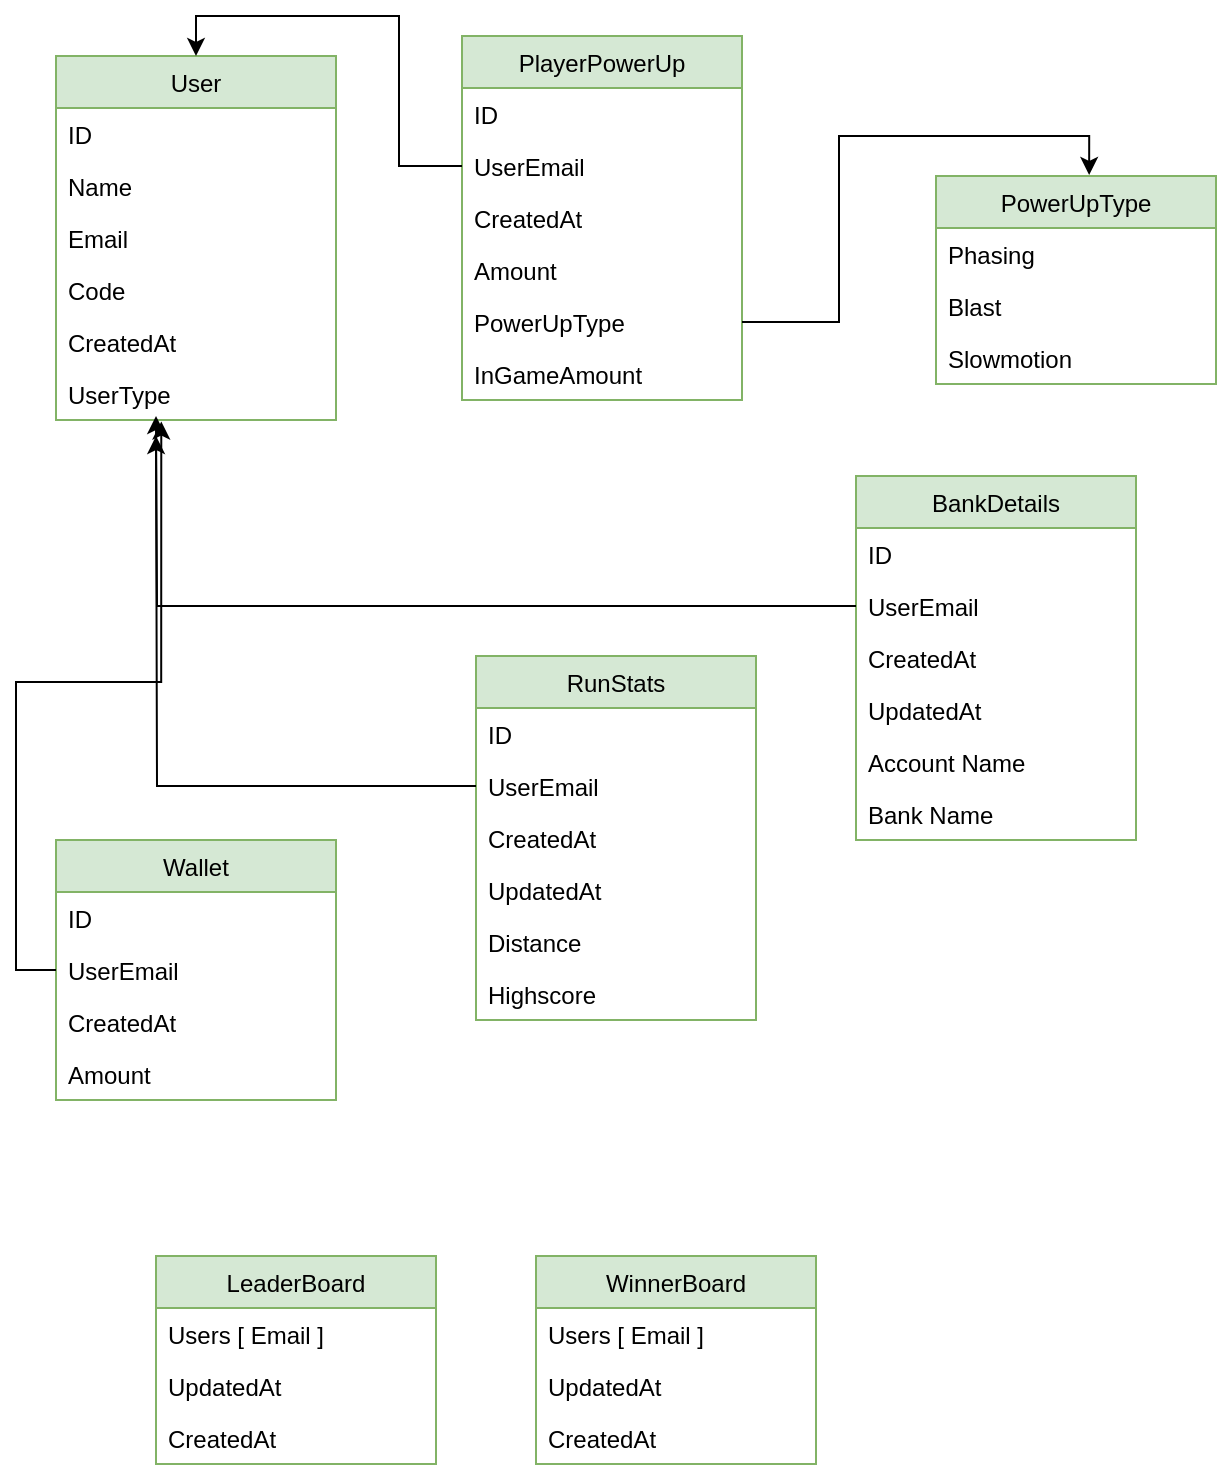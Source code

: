 <mxfile version="15.7.3" type="device"><diagram name="Page-1" id="efa7a0a1-bf9b-a30e-e6df-94a7791c09e9"><mxGraphModel dx="1038" dy="641" grid="1" gridSize="10" guides="1" tooltips="1" connect="1" arrows="1" fold="1" page="1" pageScale="1" pageWidth="826" pageHeight="1169" background="none" math="0" shadow="0"><root><mxCell id="0"/><mxCell id="1" parent="0"/><mxCell id="PRhrmwMYf7jEGH91dyi_-116" value="PlayerPowerUp" style="swimlane;fontStyle=0;childLayout=stackLayout;horizontal=1;startSize=26;fillColor=#d5e8d4;horizontalStack=0;resizeParent=1;resizeParentMax=0;resizeLast=0;collapsible=1;marginBottom=0;strokeColor=#82b366;" parent="1" vertex="1"><mxGeometry x="273" y="140" width="140" height="182" as="geometry"><mxRectangle x="710" y="190" width="120" height="26" as="alternateBounds"/></mxGeometry></mxCell><mxCell id="PRhrmwMYf7jEGH91dyi_-117" value="ID" style="text;strokeColor=none;fillColor=none;align=left;verticalAlign=top;spacingLeft=4;spacingRight=4;overflow=hidden;rotatable=0;points=[[0,0.5],[1,0.5]];portConstraint=eastwest;" parent="PRhrmwMYf7jEGH91dyi_-116" vertex="1"><mxGeometry y="26" width="140" height="26" as="geometry"/></mxCell><mxCell id="PRhrmwMYf7jEGH91dyi_-118" value="UserEmail" style="text;strokeColor=none;fillColor=none;align=left;verticalAlign=top;spacingLeft=4;spacingRight=4;overflow=hidden;rotatable=0;points=[[0,0.5],[1,0.5]];portConstraint=eastwest;" parent="PRhrmwMYf7jEGH91dyi_-116" vertex="1"><mxGeometry y="52" width="140" height="26" as="geometry"/></mxCell><mxCell id="PRhrmwMYf7jEGH91dyi_-119" value="CreatedAt&#10;&#10;" style="text;strokeColor=none;fillColor=none;align=left;verticalAlign=top;spacingLeft=4;spacingRight=4;overflow=hidden;rotatable=0;points=[[0,0.5],[1,0.5]];portConstraint=eastwest;" parent="PRhrmwMYf7jEGH91dyi_-116" vertex="1"><mxGeometry y="78" width="140" height="26" as="geometry"/></mxCell><mxCell id="PRhrmwMYf7jEGH91dyi_-120" value="Amount" style="text;strokeColor=none;fillColor=none;align=left;verticalAlign=top;spacingLeft=4;spacingRight=4;overflow=hidden;rotatable=0;points=[[0,0.5],[1,0.5]];portConstraint=eastwest;" parent="PRhrmwMYf7jEGH91dyi_-116" vertex="1"><mxGeometry y="104" width="140" height="26" as="geometry"/></mxCell><mxCell id="PRhrmwMYf7jEGH91dyi_-121" value="PowerUpType" style="text;strokeColor=none;fillColor=none;align=left;verticalAlign=top;spacingLeft=4;spacingRight=4;overflow=hidden;rotatable=0;points=[[0,0.5],[1,0.5]];portConstraint=eastwest;" parent="PRhrmwMYf7jEGH91dyi_-116" vertex="1"><mxGeometry y="130" width="140" height="26" as="geometry"/></mxCell><mxCell id="PRhrmwMYf7jEGH91dyi_-122" value="InGameAmount" style="text;strokeColor=none;fillColor=none;align=left;verticalAlign=top;spacingLeft=4;spacingRight=4;overflow=hidden;rotatable=0;points=[[0,0.5],[1,0.5]];portConstraint=eastwest;" parent="PRhrmwMYf7jEGH91dyi_-116" vertex="1"><mxGeometry y="156" width="140" height="26" as="geometry"/></mxCell><mxCell id="PRhrmwMYf7jEGH91dyi_-123" value="User" style="swimlane;fontStyle=0;childLayout=stackLayout;horizontal=1;startSize=26;fillColor=#d5e8d4;horizontalStack=0;resizeParent=1;resizeParentMax=0;resizeLast=0;collapsible=1;marginBottom=0;strokeColor=#82b366;" parent="1" vertex="1"><mxGeometry x="70" y="150.0" width="140" height="182" as="geometry"><mxRectangle x="710" y="190" width="120" height="26" as="alternateBounds"/></mxGeometry></mxCell><mxCell id="PRhrmwMYf7jEGH91dyi_-124" value="ID" style="text;strokeColor=none;fillColor=none;align=left;verticalAlign=top;spacingLeft=4;spacingRight=4;overflow=hidden;rotatable=0;points=[[0,0.5],[1,0.5]];portConstraint=eastwest;" parent="PRhrmwMYf7jEGH91dyi_-123" vertex="1"><mxGeometry y="26" width="140" height="26" as="geometry"/></mxCell><mxCell id="PRhrmwMYf7jEGH91dyi_-125" value="Name" style="text;strokeColor=none;fillColor=none;align=left;verticalAlign=top;spacingLeft=4;spacingRight=4;overflow=hidden;rotatable=0;points=[[0,0.5],[1,0.5]];portConstraint=eastwest;" parent="PRhrmwMYf7jEGH91dyi_-123" vertex="1"><mxGeometry y="52" width="140" height="26" as="geometry"/></mxCell><mxCell id="PRhrmwMYf7jEGH91dyi_-126" value="Email" style="text;strokeColor=none;fillColor=none;align=left;verticalAlign=top;spacingLeft=4;spacingRight=4;overflow=hidden;rotatable=0;points=[[0,0.5],[1,0.5]];portConstraint=eastwest;" parent="PRhrmwMYf7jEGH91dyi_-123" vertex="1"><mxGeometry y="78" width="140" height="26" as="geometry"/></mxCell><mxCell id="PRhrmwMYf7jEGH91dyi_-127" value="Code" style="text;strokeColor=none;fillColor=none;align=left;verticalAlign=top;spacingLeft=4;spacingRight=4;overflow=hidden;rotatable=0;points=[[0,0.5],[1,0.5]];portConstraint=eastwest;" parent="PRhrmwMYf7jEGH91dyi_-123" vertex="1"><mxGeometry y="104" width="140" height="26" as="geometry"/></mxCell><mxCell id="PRhrmwMYf7jEGH91dyi_-128" value="CreatedAt" style="text;strokeColor=none;fillColor=none;align=left;verticalAlign=top;spacingLeft=4;spacingRight=4;overflow=hidden;rotatable=0;points=[[0,0.5],[1,0.5]];portConstraint=eastwest;" parent="PRhrmwMYf7jEGH91dyi_-123" vertex="1"><mxGeometry y="130" width="140" height="26" as="geometry"/></mxCell><mxCell id="PRhrmwMYf7jEGH91dyi_-129" value="UserType" style="text;strokeColor=none;fillColor=none;align=left;verticalAlign=top;spacingLeft=4;spacingRight=4;overflow=hidden;rotatable=0;points=[[0,0.5],[1,0.5]];portConstraint=eastwest;" parent="PRhrmwMYf7jEGH91dyi_-123" vertex="1"><mxGeometry y="156" width="140" height="26" as="geometry"/></mxCell><mxCell id="PRhrmwMYf7jEGH91dyi_-130" value="Wallet" style="swimlane;fontStyle=0;childLayout=stackLayout;horizontal=1;startSize=26;fillColor=#d5e8d4;horizontalStack=0;resizeParent=1;resizeParentMax=0;resizeLast=0;collapsible=1;marginBottom=0;strokeColor=#82b366;" parent="1" vertex="1"><mxGeometry x="70" y="542" width="140" height="130" as="geometry"><mxRectangle x="710" y="190" width="120" height="26" as="alternateBounds"/></mxGeometry></mxCell><mxCell id="PRhrmwMYf7jEGH91dyi_-131" value="ID" style="text;strokeColor=none;fillColor=none;align=left;verticalAlign=top;spacingLeft=4;spacingRight=4;overflow=hidden;rotatable=0;points=[[0,0.5],[1,0.5]];portConstraint=eastwest;" parent="PRhrmwMYf7jEGH91dyi_-130" vertex="1"><mxGeometry y="26" width="140" height="26" as="geometry"/></mxCell><mxCell id="PRhrmwMYf7jEGH91dyi_-132" value="UserEmail" style="text;strokeColor=none;fillColor=none;align=left;verticalAlign=top;spacingLeft=4;spacingRight=4;overflow=hidden;rotatable=0;points=[[0,0.5],[1,0.5]];portConstraint=eastwest;" parent="PRhrmwMYf7jEGH91dyi_-130" vertex="1"><mxGeometry y="52" width="140" height="26" as="geometry"/></mxCell><mxCell id="PRhrmwMYf7jEGH91dyi_-133" value="CreatedAt" style="text;strokeColor=none;fillColor=none;align=left;verticalAlign=top;spacingLeft=4;spacingRight=4;overflow=hidden;rotatable=0;points=[[0,0.5],[1,0.5]];portConstraint=eastwest;" parent="PRhrmwMYf7jEGH91dyi_-130" vertex="1"><mxGeometry y="78" width="140" height="26" as="geometry"/></mxCell><mxCell id="PRhrmwMYf7jEGH91dyi_-134" value="Amount" style="text;strokeColor=none;fillColor=none;align=left;verticalAlign=top;spacingLeft=4;spacingRight=4;overflow=hidden;rotatable=0;points=[[0,0.5],[1,0.5]];portConstraint=eastwest;" parent="PRhrmwMYf7jEGH91dyi_-130" vertex="1"><mxGeometry y="104" width="140" height="26" as="geometry"/></mxCell><mxCell id="PRhrmwMYf7jEGH91dyi_-137" value="PowerUpType" style="swimlane;fontStyle=0;childLayout=stackLayout;horizontal=1;startSize=26;fillColor=#d5e8d4;horizontalStack=0;resizeParent=1;resizeParentMax=0;resizeLast=0;collapsible=1;marginBottom=0;strokeColor=#82b366;" parent="1" vertex="1"><mxGeometry x="510" y="210" width="140" height="104" as="geometry"><mxRectangle x="710" y="190" width="120" height="26" as="alternateBounds"/></mxGeometry></mxCell><mxCell id="PRhrmwMYf7jEGH91dyi_-138" value="Phasing" style="text;strokeColor=none;fillColor=none;align=left;verticalAlign=top;spacingLeft=4;spacingRight=4;overflow=hidden;rotatable=0;points=[[0,0.5],[1,0.5]];portConstraint=eastwest;" parent="PRhrmwMYf7jEGH91dyi_-137" vertex="1"><mxGeometry y="26" width="140" height="26" as="geometry"/></mxCell><mxCell id="PRhrmwMYf7jEGH91dyi_-139" value="Blast" style="text;strokeColor=none;fillColor=none;align=left;verticalAlign=top;spacingLeft=4;spacingRight=4;overflow=hidden;rotatable=0;points=[[0,0.5],[1,0.5]];portConstraint=eastwest;" parent="PRhrmwMYf7jEGH91dyi_-137" vertex="1"><mxGeometry y="52" width="140" height="26" as="geometry"/></mxCell><mxCell id="PRhrmwMYf7jEGH91dyi_-140" value="Slowmotion" style="text;strokeColor=none;fillColor=none;align=left;verticalAlign=top;spacingLeft=4;spacingRight=4;overflow=hidden;rotatable=0;points=[[0,0.5],[1,0.5]];portConstraint=eastwest;" parent="PRhrmwMYf7jEGH91dyi_-137" vertex="1"><mxGeometry y="78" width="140" height="26" as="geometry"/></mxCell><mxCell id="PRhrmwMYf7jEGH91dyi_-144" style="edgeStyle=orthogonalEdgeStyle;rounded=0;orthogonalLoop=1;jettySize=auto;html=1;entryX=0.547;entryY=-0.005;entryDx=0;entryDy=0;entryPerimeter=0;" parent="1" source="PRhrmwMYf7jEGH91dyi_-121" target="PRhrmwMYf7jEGH91dyi_-137" edge="1"><mxGeometry relative="1" as="geometry"/></mxCell><mxCell id="PRhrmwMYf7jEGH91dyi_-145" value="RunStats" style="swimlane;fontStyle=0;childLayout=stackLayout;horizontal=1;startSize=26;fillColor=#d5e8d4;horizontalStack=0;resizeParent=1;resizeParentMax=0;resizeLast=0;collapsible=1;marginBottom=0;strokeColor=#82b366;" parent="1" vertex="1"><mxGeometry x="280" y="450.0" width="140" height="182" as="geometry"><mxRectangle x="710" y="190" width="120" height="26" as="alternateBounds"/></mxGeometry></mxCell><mxCell id="PRhrmwMYf7jEGH91dyi_-146" value="ID" style="text;strokeColor=none;fillColor=none;align=left;verticalAlign=top;spacingLeft=4;spacingRight=4;overflow=hidden;rotatable=0;points=[[0,0.5],[1,0.5]];portConstraint=eastwest;" parent="PRhrmwMYf7jEGH91dyi_-145" vertex="1"><mxGeometry y="26" width="140" height="26" as="geometry"/></mxCell><mxCell id="PRhrmwMYf7jEGH91dyi_-147" value="UserEmail" style="text;strokeColor=none;fillColor=none;align=left;verticalAlign=top;spacingLeft=4;spacingRight=4;overflow=hidden;rotatable=0;points=[[0,0.5],[1,0.5]];portConstraint=eastwest;" parent="PRhrmwMYf7jEGH91dyi_-145" vertex="1"><mxGeometry y="52" width="140" height="26" as="geometry"/></mxCell><mxCell id="PRhrmwMYf7jEGH91dyi_-148" value="CreatedAt" style="text;strokeColor=none;fillColor=none;align=left;verticalAlign=top;spacingLeft=4;spacingRight=4;overflow=hidden;rotatable=0;points=[[0,0.5],[1,0.5]];portConstraint=eastwest;" parent="PRhrmwMYf7jEGH91dyi_-145" vertex="1"><mxGeometry y="78" width="140" height="26" as="geometry"/></mxCell><mxCell id="PRhrmwMYf7jEGH91dyi_-149" value="UpdatedAt" style="text;strokeColor=none;fillColor=none;align=left;verticalAlign=top;spacingLeft=4;spacingRight=4;overflow=hidden;rotatable=0;points=[[0,0.5],[1,0.5]];portConstraint=eastwest;" parent="PRhrmwMYf7jEGH91dyi_-145" vertex="1"><mxGeometry y="104" width="140" height="26" as="geometry"/></mxCell><mxCell id="PRhrmwMYf7jEGH91dyi_-150" value="Distance" style="text;strokeColor=none;fillColor=none;align=left;verticalAlign=top;spacingLeft=4;spacingRight=4;overflow=hidden;rotatable=0;points=[[0,0.5],[1,0.5]];portConstraint=eastwest;" parent="PRhrmwMYf7jEGH91dyi_-145" vertex="1"><mxGeometry y="130" width="140" height="26" as="geometry"/></mxCell><mxCell id="PRhrmwMYf7jEGH91dyi_-152" value="Highscore" style="text;strokeColor=none;fillColor=none;align=left;verticalAlign=top;spacingLeft=4;spacingRight=4;overflow=hidden;rotatable=0;points=[[0,0.5],[1,0.5]];portConstraint=eastwest;" parent="PRhrmwMYf7jEGH91dyi_-145" vertex="1"><mxGeometry y="156" width="140" height="26" as="geometry"/></mxCell><mxCell id="PRhrmwMYf7jEGH91dyi_-153" value="BankDetails" style="swimlane;fontStyle=0;childLayout=stackLayout;horizontal=1;startSize=26;fillColor=#d5e8d4;horizontalStack=0;resizeParent=1;resizeParentMax=0;resizeLast=0;collapsible=1;marginBottom=0;strokeColor=#82b366;" parent="1" vertex="1"><mxGeometry x="470" y="360.0" width="140" height="182" as="geometry"><mxRectangle x="710" y="190" width="120" height="26" as="alternateBounds"/></mxGeometry></mxCell><mxCell id="PRhrmwMYf7jEGH91dyi_-154" value="ID" style="text;strokeColor=none;fillColor=none;align=left;verticalAlign=top;spacingLeft=4;spacingRight=4;overflow=hidden;rotatable=0;points=[[0,0.5],[1,0.5]];portConstraint=eastwest;" parent="PRhrmwMYf7jEGH91dyi_-153" vertex="1"><mxGeometry y="26" width="140" height="26" as="geometry"/></mxCell><mxCell id="PRhrmwMYf7jEGH91dyi_-155" value="UserEmail" style="text;strokeColor=none;fillColor=none;align=left;verticalAlign=top;spacingLeft=4;spacingRight=4;overflow=hidden;rotatable=0;points=[[0,0.5],[1,0.5]];portConstraint=eastwest;" parent="PRhrmwMYf7jEGH91dyi_-153" vertex="1"><mxGeometry y="52" width="140" height="26" as="geometry"/></mxCell><mxCell id="PRhrmwMYf7jEGH91dyi_-156" value="CreatedAt" style="text;strokeColor=none;fillColor=none;align=left;verticalAlign=top;spacingLeft=4;spacingRight=4;overflow=hidden;rotatable=0;points=[[0,0.5],[1,0.5]];portConstraint=eastwest;" parent="PRhrmwMYf7jEGH91dyi_-153" vertex="1"><mxGeometry y="78" width="140" height="26" as="geometry"/></mxCell><mxCell id="PRhrmwMYf7jEGH91dyi_-157" value="UpdatedAt" style="text;strokeColor=none;fillColor=none;align=left;verticalAlign=top;spacingLeft=4;spacingRight=4;overflow=hidden;rotatable=0;points=[[0,0.5],[1,0.5]];portConstraint=eastwest;" parent="PRhrmwMYf7jEGH91dyi_-153" vertex="1"><mxGeometry y="104" width="140" height="26" as="geometry"/></mxCell><mxCell id="PRhrmwMYf7jEGH91dyi_-158" value="Account Name" style="text;strokeColor=none;fillColor=none;align=left;verticalAlign=top;spacingLeft=4;spacingRight=4;overflow=hidden;rotatable=0;points=[[0,0.5],[1,0.5]];portConstraint=eastwest;" parent="PRhrmwMYf7jEGH91dyi_-153" vertex="1"><mxGeometry y="130" width="140" height="26" as="geometry"/></mxCell><mxCell id="PRhrmwMYf7jEGH91dyi_-159" value="Bank Name" style="text;strokeColor=none;fillColor=none;align=left;verticalAlign=top;spacingLeft=4;spacingRight=4;overflow=hidden;rotatable=0;points=[[0,0.5],[1,0.5]];portConstraint=eastwest;" parent="PRhrmwMYf7jEGH91dyi_-153" vertex="1"><mxGeometry y="156" width="140" height="26" as="geometry"/></mxCell><mxCell id="PRhrmwMYf7jEGH91dyi_-161" value="LeaderBoard" style="swimlane;fontStyle=0;childLayout=stackLayout;horizontal=1;startSize=26;fillColor=#d5e8d4;horizontalStack=0;resizeParent=1;resizeParentMax=0;resizeLast=0;collapsible=1;marginBottom=0;strokeColor=#82b366;" parent="1" vertex="1"><mxGeometry x="120" y="750" width="140" height="104" as="geometry"><mxRectangle x="710" y="190" width="120" height="26" as="alternateBounds"/></mxGeometry></mxCell><mxCell id="PRhrmwMYf7jEGH91dyi_-162" value="Users [ Email ]" style="text;strokeColor=none;fillColor=none;align=left;verticalAlign=top;spacingLeft=4;spacingRight=4;overflow=hidden;rotatable=0;points=[[0,0.5],[1,0.5]];portConstraint=eastwest;" parent="PRhrmwMYf7jEGH91dyi_-161" vertex="1"><mxGeometry y="26" width="140" height="26" as="geometry"/></mxCell><mxCell id="PRhrmwMYf7jEGH91dyi_-163" value="UpdatedAt" style="text;strokeColor=none;fillColor=none;align=left;verticalAlign=top;spacingLeft=4;spacingRight=4;overflow=hidden;rotatable=0;points=[[0,0.5],[1,0.5]];portConstraint=eastwest;" parent="PRhrmwMYf7jEGH91dyi_-161" vertex="1"><mxGeometry y="52" width="140" height="26" as="geometry"/></mxCell><mxCell id="PRhrmwMYf7jEGH91dyi_-165" value="CreatedAt" style="text;strokeColor=none;fillColor=none;align=left;verticalAlign=top;spacingLeft=4;spacingRight=4;overflow=hidden;rotatable=0;points=[[0,0.5],[1,0.5]];portConstraint=eastwest;" parent="PRhrmwMYf7jEGH91dyi_-161" vertex="1"><mxGeometry y="78" width="140" height="26" as="geometry"/></mxCell><mxCell id="PRhrmwMYf7jEGH91dyi_-168" value="WinnerBoard" style="swimlane;fontStyle=0;childLayout=stackLayout;horizontal=1;startSize=26;fillColor=#d5e8d4;horizontalStack=0;resizeParent=1;resizeParentMax=0;resizeLast=0;collapsible=1;marginBottom=0;strokeColor=#82b366;" parent="1" vertex="1"><mxGeometry x="310" y="750" width="140" height="104" as="geometry"><mxRectangle x="710" y="190" width="120" height="26" as="alternateBounds"/></mxGeometry></mxCell><mxCell id="PRhrmwMYf7jEGH91dyi_-169" value="Users [ Email ]" style="text;strokeColor=none;fillColor=none;align=left;verticalAlign=top;spacingLeft=4;spacingRight=4;overflow=hidden;rotatable=0;points=[[0,0.5],[1,0.5]];portConstraint=eastwest;" parent="PRhrmwMYf7jEGH91dyi_-168" vertex="1"><mxGeometry y="26" width="140" height="26" as="geometry"/></mxCell><mxCell id="PRhrmwMYf7jEGH91dyi_-170" value="UpdatedAt" style="text;strokeColor=none;fillColor=none;align=left;verticalAlign=top;spacingLeft=4;spacingRight=4;overflow=hidden;rotatable=0;points=[[0,0.5],[1,0.5]];portConstraint=eastwest;" parent="PRhrmwMYf7jEGH91dyi_-168" vertex="1"><mxGeometry y="52" width="140" height="26" as="geometry"/></mxCell><mxCell id="PRhrmwMYf7jEGH91dyi_-171" value="CreatedAt" style="text;strokeColor=none;fillColor=none;align=left;verticalAlign=top;spacingLeft=4;spacingRight=4;overflow=hidden;rotatable=0;points=[[0,0.5],[1,0.5]];portConstraint=eastwest;" parent="PRhrmwMYf7jEGH91dyi_-168" vertex="1"><mxGeometry y="78" width="140" height="26" as="geometry"/></mxCell><mxCell id="PRhrmwMYf7jEGH91dyi_-172" style="edgeStyle=orthogonalEdgeStyle;rounded=0;orthogonalLoop=1;jettySize=auto;html=1;entryX=0.376;entryY=1.029;entryDx=0;entryDy=0;entryPerimeter=0;" parent="1" source="PRhrmwMYf7jEGH91dyi_-132" target="PRhrmwMYf7jEGH91dyi_-129" edge="1"><mxGeometry relative="1" as="geometry"/></mxCell><mxCell id="PRhrmwMYf7jEGH91dyi_-175" style="edgeStyle=orthogonalEdgeStyle;rounded=0;orthogonalLoop=1;jettySize=auto;html=1;" parent="1" source="PRhrmwMYf7jEGH91dyi_-147" edge="1"><mxGeometry relative="1" as="geometry"><mxPoint x="120.0" y="330.0" as="targetPoint"/></mxGeometry></mxCell><mxCell id="PRhrmwMYf7jEGH91dyi_-176" style="edgeStyle=orthogonalEdgeStyle;rounded=0;orthogonalLoop=1;jettySize=auto;html=1;entryX=0.5;entryY=0;entryDx=0;entryDy=0;" parent="1" source="PRhrmwMYf7jEGH91dyi_-118" target="PRhrmwMYf7jEGH91dyi_-123" edge="1"><mxGeometry relative="1" as="geometry"/></mxCell><mxCell id="PRhrmwMYf7jEGH91dyi_-177" style="edgeStyle=orthogonalEdgeStyle;rounded=0;orthogonalLoop=1;jettySize=auto;html=1;" parent="1" source="PRhrmwMYf7jEGH91dyi_-155" edge="1"><mxGeometry relative="1" as="geometry"><mxPoint x="120.0" y="340.0" as="targetPoint"/></mxGeometry></mxCell></root></mxGraphModel></diagram></mxfile>